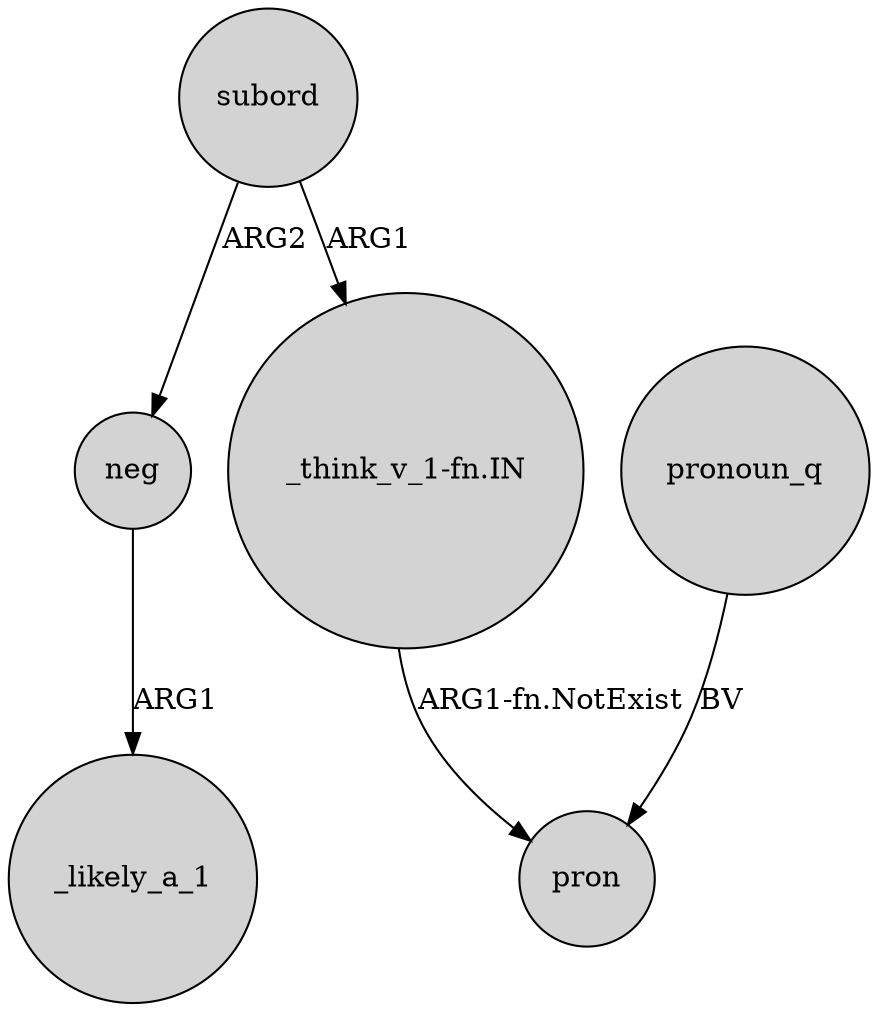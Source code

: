 digraph {
	node [shape=circle style=filled]
	neg -> _likely_a_1 [label=ARG1]
	"_think_v_1-fn.IN" -> pron [label="ARG1-fn.NotExist"]
	subord -> "_think_v_1-fn.IN" [label=ARG1]
	subord -> neg [label=ARG2]
	pronoun_q -> pron [label=BV]
}
